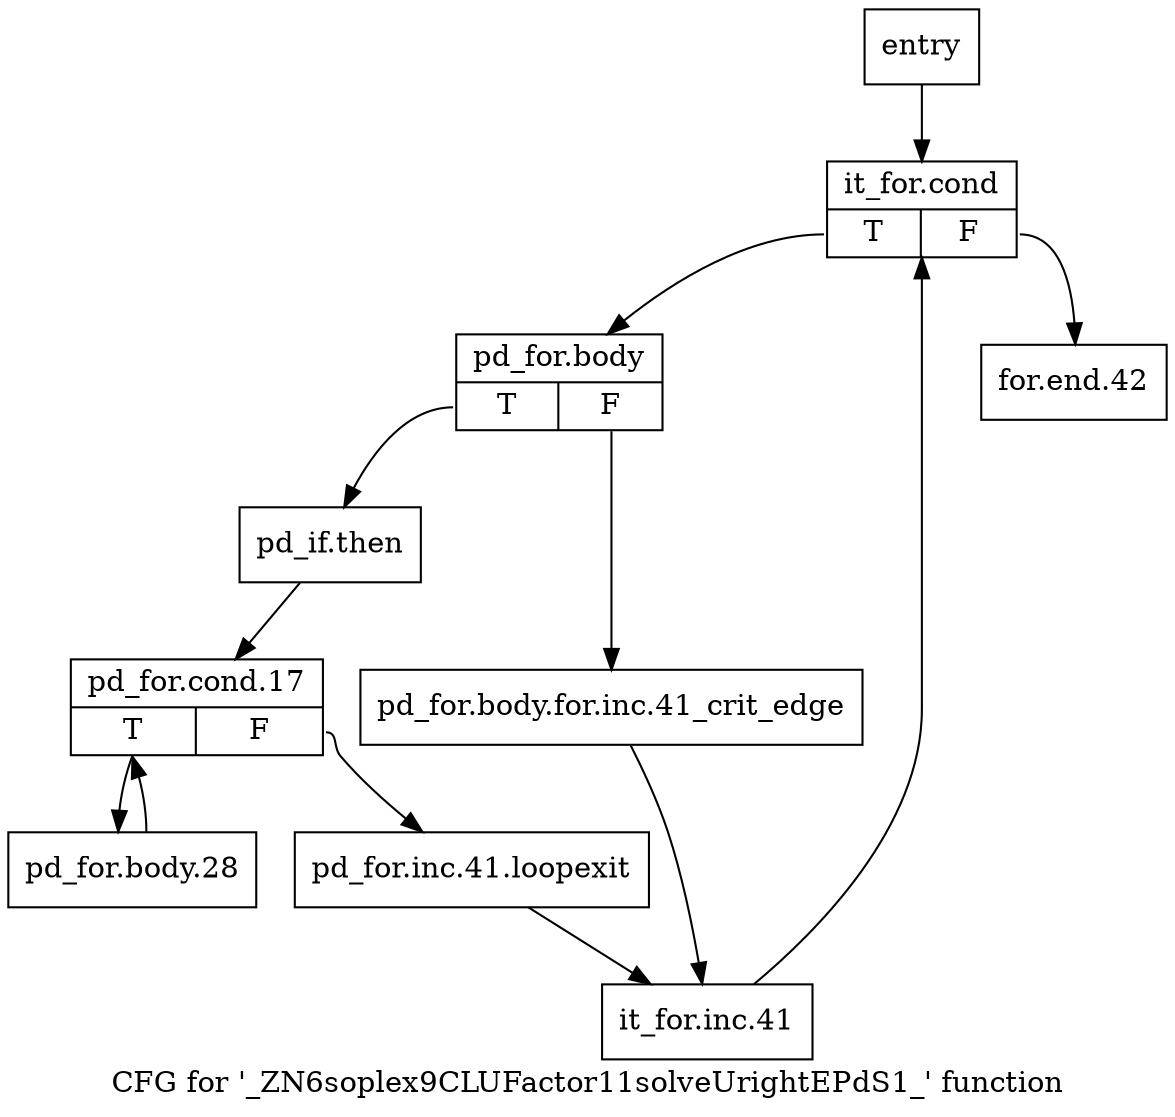 digraph "CFG for '_ZN6soplex9CLUFactor11solveUrightEPdS1_' function" {
	label="CFG for '_ZN6soplex9CLUFactor11solveUrightEPdS1_' function";

	Node0x2518310 [shape=record,label="{entry}"];
	Node0x2518310 -> Node0x2518360;
	Node0x2518360 [shape=record,label="{it_for.cond|{<s0>T|<s1>F}}"];
	Node0x2518360:s0 -> Node0x25183b0;
	Node0x2518360:s1 -> Node0x25185e0;
	Node0x25183b0 [shape=record,label="{pd_for.body|{<s0>T|<s1>F}}"];
	Node0x25183b0:s0 -> Node0x2518450;
	Node0x25183b0:s1 -> Node0x2518400;
	Node0x2518400 [shape=record,label="{pd_for.body.for.inc.41_crit_edge}"];
	Node0x2518400 -> Node0x2518590;
	Node0x2518450 [shape=record,label="{pd_if.then}"];
	Node0x2518450 -> Node0x25184a0;
	Node0x25184a0 [shape=record,label="{pd_for.cond.17|{<s0>T|<s1>F}}"];
	Node0x25184a0:s0 -> Node0x25184f0;
	Node0x25184a0:s1 -> Node0x2518540;
	Node0x25184f0 [shape=record,label="{pd_for.body.28}"];
	Node0x25184f0 -> Node0x25184a0;
	Node0x2518540 [shape=record,label="{pd_for.inc.41.loopexit}"];
	Node0x2518540 -> Node0x2518590;
	Node0x2518590 [shape=record,label="{it_for.inc.41}"];
	Node0x2518590 -> Node0x2518360;
	Node0x25185e0 [shape=record,label="{for.end.42}"];
}
